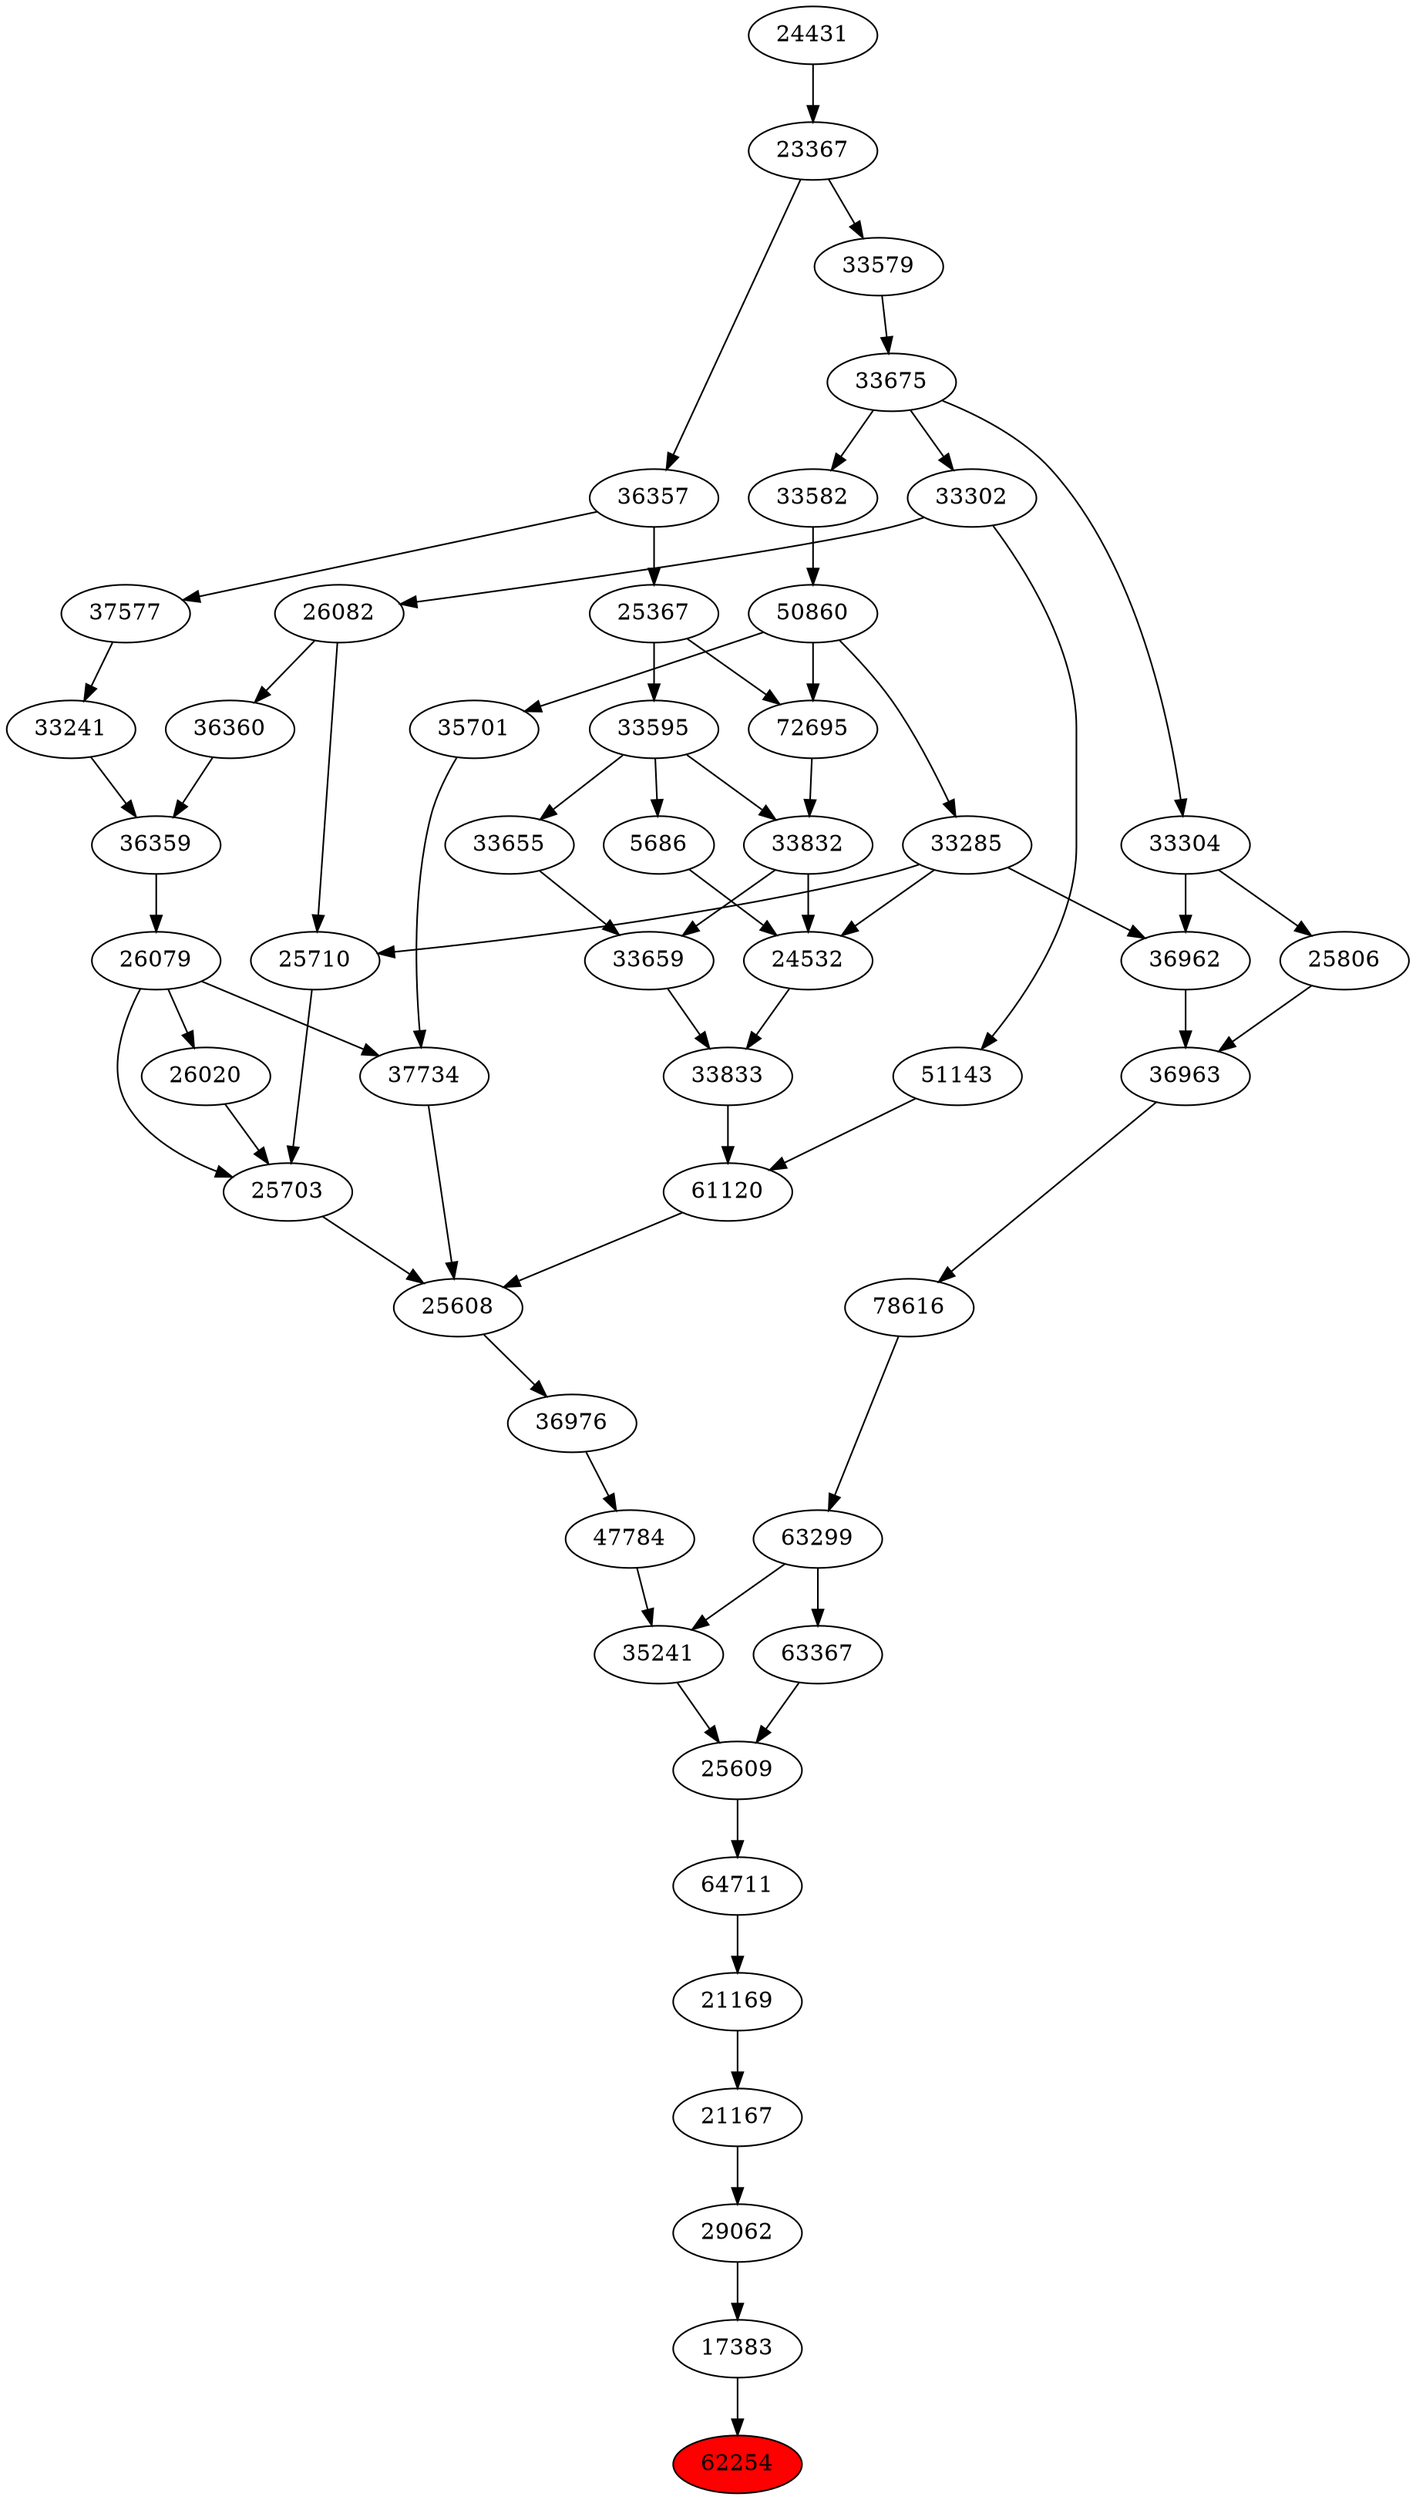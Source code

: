 strict digraph{ 
62254 [label="62254" fillcolor=red style=filled]
17383 -> 62254
17383 [label="17383"]
29062 -> 17383
29062 [label="29062"]
21167 -> 29062
21167 [label="21167"]
21169 -> 21167
21169 [label="21169"]
64711 -> 21169
64711 [label="64711"]
25609 -> 64711
25609 [label="25609"]
35241 -> 25609
63367 -> 25609
35241 [label="35241"]
47784 -> 35241
63299 -> 35241
63367 [label="63367"]
63299 -> 63367
47784 [label="47784"]
36976 -> 47784
63299 [label="63299"]
78616 -> 63299
36976 [label="36976"]
25608 -> 36976
78616 [label="78616"]
36963 -> 78616
25608 [label="25608"]
25703 -> 25608
37734 -> 25608
61120 -> 25608
36963 [label="36963"]
36962 -> 36963
25806 -> 36963
25703 [label="25703"]
26020 -> 25703
26079 -> 25703
25710 -> 25703
37734 [label="37734"]
26079 -> 37734
35701 -> 37734
61120 [label="61120"]
51143 -> 61120
33833 -> 61120
36962 [label="36962"]
33285 -> 36962
33304 -> 36962
25806 [label="25806"]
33304 -> 25806
26020 [label="26020"]
26079 -> 26020
26079 [label="26079"]
36359 -> 26079
25710 [label="25710"]
26082 -> 25710
33285 -> 25710
35701 [label="35701"]
50860 -> 35701
51143 [label="51143"]
33302 -> 51143
33833 [label="33833"]
33659 -> 33833
24532 -> 33833
33285 [label="33285"]
50860 -> 33285
33304 [label="33304"]
33675 -> 33304
36359 [label="36359"]
33241 -> 36359
36360 -> 36359
26082 [label="26082"]
33302 -> 26082
50860 [label="50860"]
33582 -> 50860
33302 [label="33302"]
33675 -> 33302
33659 [label="33659"]
33655 -> 33659
33832 -> 33659
24532 [label="24532"]
33285 -> 24532
5686 -> 24532
33832 -> 24532
33675 [label="33675"]
33579 -> 33675
33241 [label="33241"]
37577 -> 33241
36360 [label="36360"]
26082 -> 36360
33582 [label="33582"]
33675 -> 33582
33655 [label="33655"]
33595 -> 33655
33832 [label="33832"]
72695 -> 33832
33595 -> 33832
5686 [label="5686"]
33595 -> 5686
33579 [label="33579"]
23367 -> 33579
37577 [label="37577"]
36357 -> 37577
33595 [label="33595"]
25367 -> 33595
72695 [label="72695"]
50860 -> 72695
25367 -> 72695
23367 [label="23367"]
24431 -> 23367
36357 [label="36357"]
23367 -> 36357
25367 [label="25367"]
36357 -> 25367
24431 [label="24431"]
}